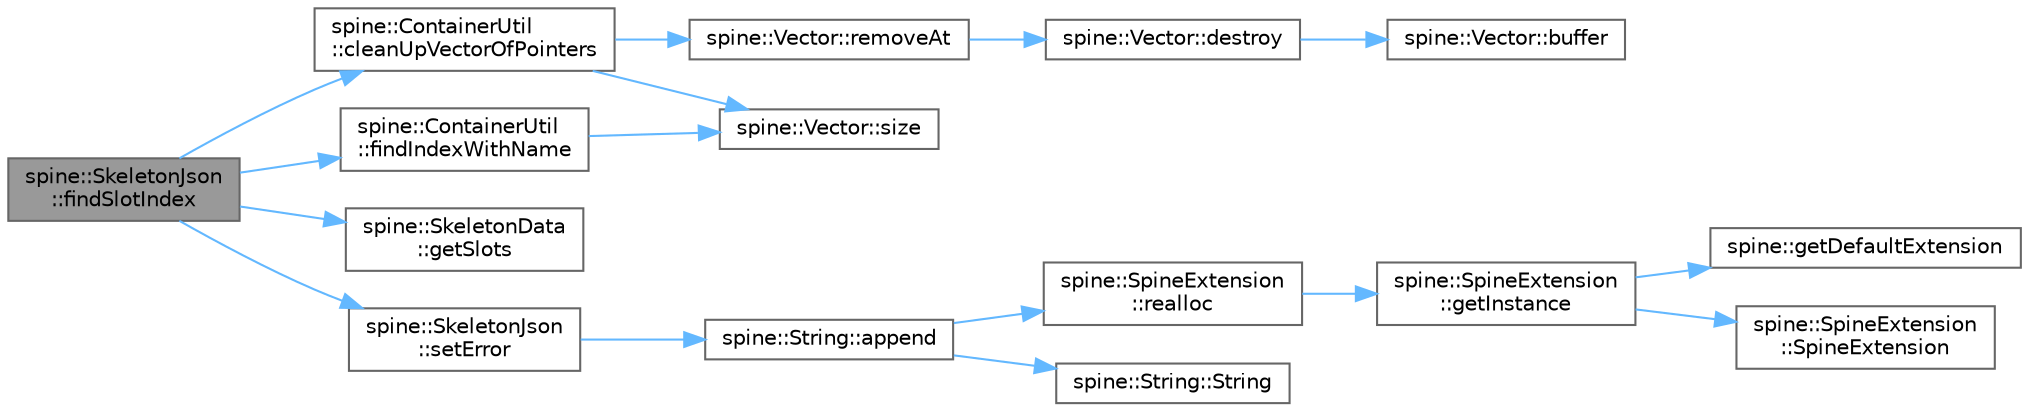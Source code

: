 digraph "spine::SkeletonJson::findSlotIndex"
{
 // LATEX_PDF_SIZE
  bgcolor="transparent";
  edge [fontname=Helvetica,fontsize=10,labelfontname=Helvetica,labelfontsize=10];
  node [fontname=Helvetica,fontsize=10,shape=box,height=0.2,width=0.4];
  rankdir="LR";
  Node1 [id="Node000001",label="spine::SkeletonJson\l::findSlotIndex",height=0.2,width=0.4,color="gray40", fillcolor="grey60", style="filled", fontcolor="black",tooltip=" "];
  Node1 -> Node2 [id="edge1_Node000001_Node000002",color="steelblue1",style="solid",tooltip=" "];
  Node2 [id="Node000002",label="spine::ContainerUtil\l::cleanUpVectorOfPointers",height=0.2,width=0.4,color="grey40", fillcolor="white", style="filled",URL="$classspine_1_1_container_util.html#a2e7cff4eb3faa8d89515842f46220c07",tooltip=" "];
  Node2 -> Node3 [id="edge2_Node000002_Node000003",color="steelblue1",style="solid",tooltip=" "];
  Node3 [id="Node000003",label="spine::Vector::removeAt",height=0.2,width=0.4,color="grey40", fillcolor="white", style="filled",URL="$classspine_1_1_vector.html#a627ea6355b099d10da1d7c02dc855f58",tooltip=" "];
  Node3 -> Node4 [id="edge3_Node000003_Node000004",color="steelblue1",style="solid",tooltip=" "];
  Node4 [id="Node000004",label="spine::Vector::destroy",height=0.2,width=0.4,color="grey40", fillcolor="white", style="filled",URL="$classspine_1_1_vector.html#aeda35bcc9bbf107e3120818a0047cca9",tooltip=" "];
  Node4 -> Node5 [id="edge4_Node000004_Node000005",color="steelblue1",style="solid",tooltip=" "];
  Node5 [id="Node000005",label="spine::Vector::buffer",height=0.2,width=0.4,color="grey40", fillcolor="white", style="filled",URL="$classspine_1_1_vector.html#a51e5c426b03098af297e10efdaf52e22",tooltip=" "];
  Node2 -> Node6 [id="edge5_Node000002_Node000006",color="steelblue1",style="solid",tooltip=" "];
  Node6 [id="Node000006",label="spine::Vector::size",height=0.2,width=0.4,color="grey40", fillcolor="white", style="filled",URL="$classspine_1_1_vector.html#a9a93bc1e4174a3abf92154b3c1017542",tooltip=" "];
  Node1 -> Node7 [id="edge6_Node000001_Node000007",color="steelblue1",style="solid",tooltip=" "];
  Node7 [id="Node000007",label="spine::ContainerUtil\l::findIndexWithName",height=0.2,width=0.4,color="grey40", fillcolor="white", style="filled",URL="$classspine_1_1_container_util.html#a615ad80b99b8485ee8a0fab91f047224",tooltip=" "];
  Node7 -> Node6 [id="edge7_Node000007_Node000006",color="steelblue1",style="solid",tooltip=" "];
  Node1 -> Node8 [id="edge8_Node000001_Node000008",color="steelblue1",style="solid",tooltip=" "];
  Node8 [id="Node000008",label="spine::SkeletonData\l::getSlots",height=0.2,width=0.4,color="grey40", fillcolor="white", style="filled",URL="$classspine_1_1_skeleton_data.html#aa2258c8afc824aa61b0740cba39f38fd",tooltip=" "];
  Node1 -> Node9 [id="edge9_Node000001_Node000009",color="steelblue1",style="solid",tooltip=" "];
  Node9 [id="Node000009",label="spine::SkeletonJson\l::setError",height=0.2,width=0.4,color="grey40", fillcolor="white", style="filled",URL="$classspine_1_1_skeleton_json.html#a806a77c2b6d5dc0b81d912cf3d93ca0f",tooltip=" "];
  Node9 -> Node10 [id="edge10_Node000009_Node000010",color="steelblue1",style="solid",tooltip=" "];
  Node10 [id="Node000010",label="spine::String::append",height=0.2,width=0.4,color="grey40", fillcolor="white", style="filled",URL="$classspine_1_1_string.html#a9ac15fee0bcaa5a01590b5f977a951a4",tooltip=" "];
  Node10 -> Node11 [id="edge11_Node000010_Node000011",color="steelblue1",style="solid",tooltip=" "];
  Node11 [id="Node000011",label="spine::SpineExtension\l::realloc",height=0.2,width=0.4,color="grey40", fillcolor="white", style="filled",URL="$classspine_1_1_spine_extension.html#a7193fd3fa608111c02d744b46281cfed",tooltip=" "];
  Node11 -> Node12 [id="edge12_Node000011_Node000012",color="steelblue1",style="solid",tooltip=" "];
  Node12 [id="Node000012",label="spine::SpineExtension\l::getInstance",height=0.2,width=0.4,color="grey40", fillcolor="white", style="filled",URL="$classspine_1_1_spine_extension.html#ab60f2a37a933de36919feea9a33de55b",tooltip=" "];
  Node12 -> Node13 [id="edge13_Node000012_Node000013",color="steelblue1",style="solid",tooltip=" "];
  Node13 [id="Node000013",label="spine::getDefaultExtension",height=0.2,width=0.4,color="grey40", fillcolor="white", style="filled",URL="$namespacespine.html#a24f615f096f30200fe83c7a9cc811f75",tooltip=" "];
  Node12 -> Node14 [id="edge14_Node000012_Node000014",color="steelblue1",style="solid",tooltip=" "];
  Node14 [id="Node000014",label="spine::SpineExtension\l::SpineExtension",height=0.2,width=0.4,color="grey40", fillcolor="white", style="filled",URL="$classspine_1_1_spine_extension.html#ae8793479e170e386fa72946ca48758ab",tooltip=" "];
  Node10 -> Node15 [id="edge15_Node000010_Node000015",color="steelblue1",style="solid",tooltip=" "];
  Node15 [id="Node000015",label="spine::String::String",height=0.2,width=0.4,color="grey40", fillcolor="white", style="filled",URL="$classspine_1_1_string.html#a019ebb6019d432b229de945094d7d312",tooltip=" "];
}
